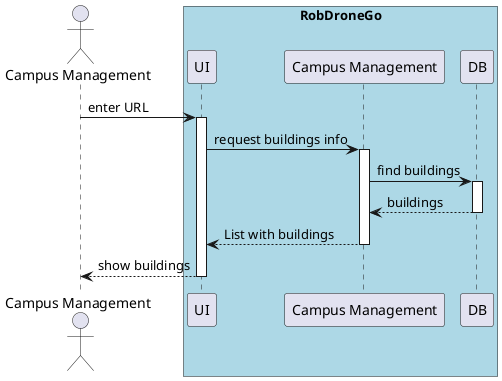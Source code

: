@startuml SD Lv2

actor "Campus Management" as user
box "RobDroneGo" #LightBlue
participant "UI" as ui
    participant "Campus Management" as campus
    participant "DB" as DB
end box

user -> ui : enter URL

activate ui
ui -> campus : request buildings info
activate campus

campus -> DB : find buildings
activate DB
DB --> campus : buildings
deactivate DB

ui <-- campus : List with buildings
deactivate campus

ui --> user : show buildings
deactivate ui
@enduml